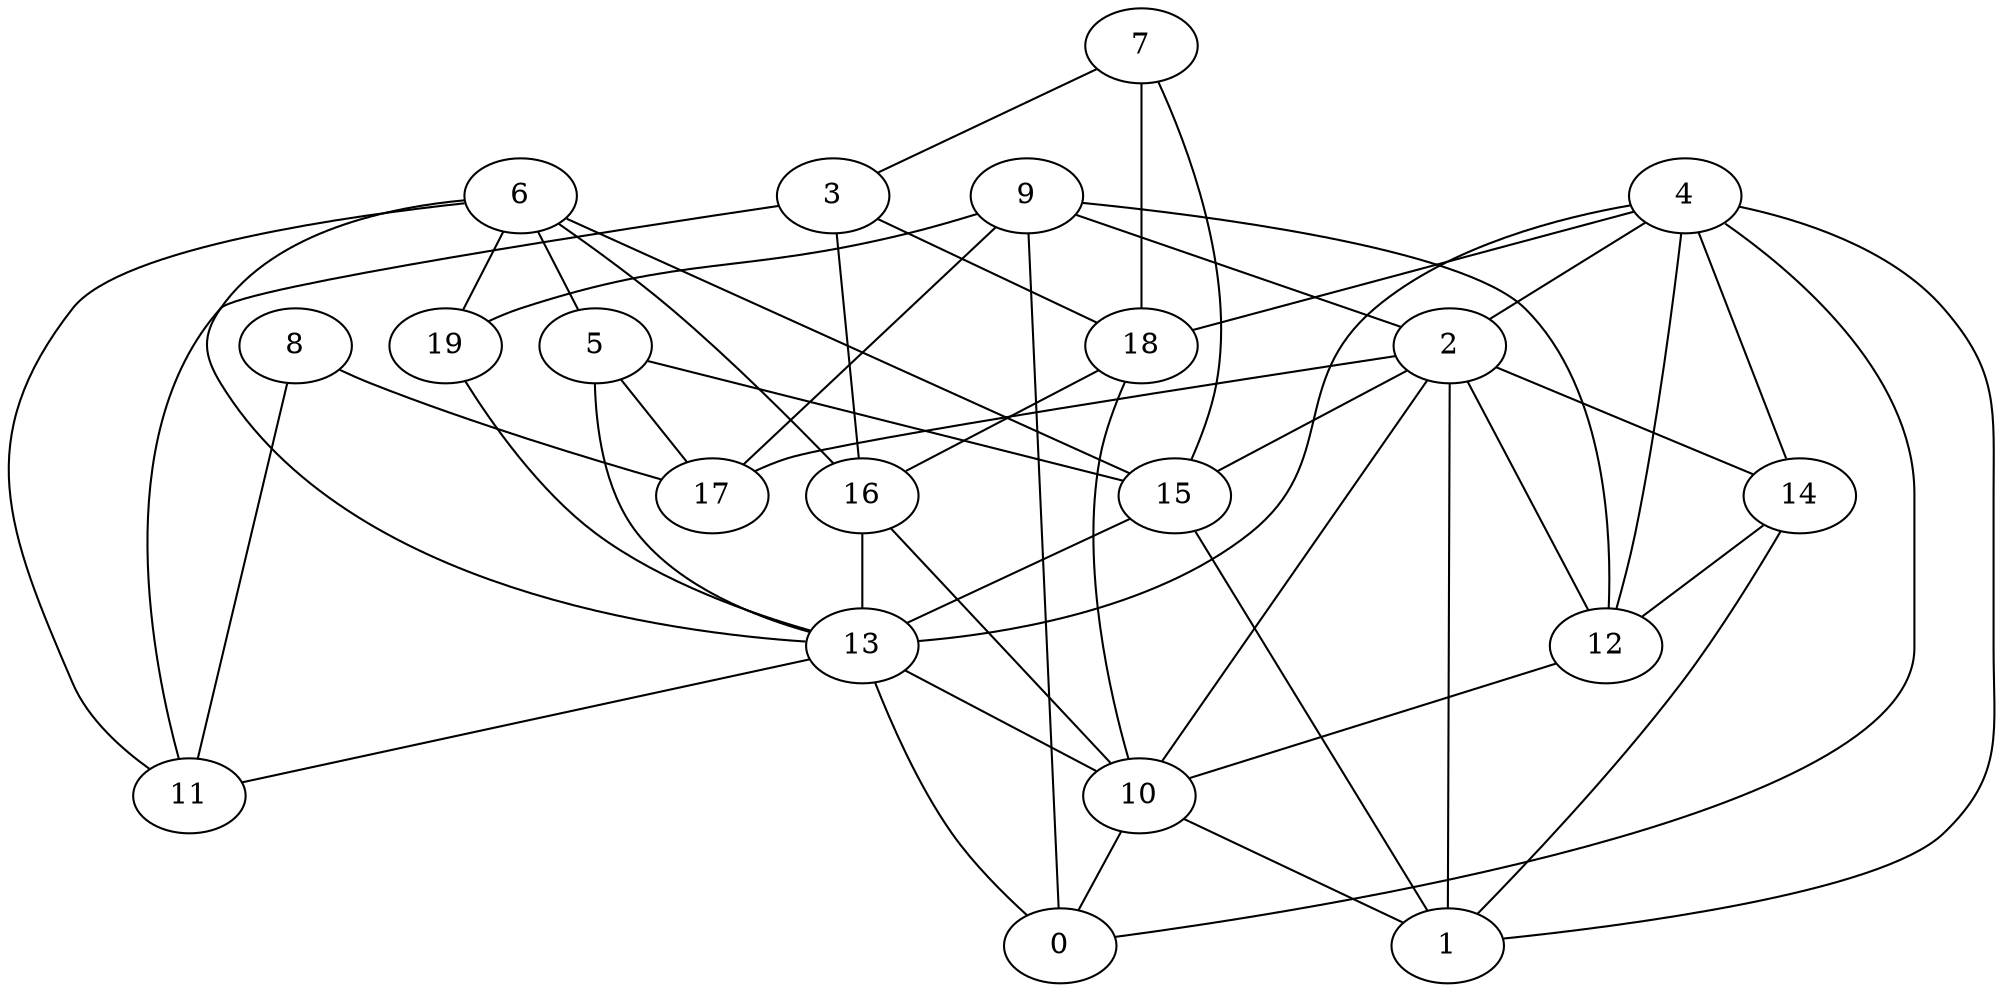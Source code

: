 digraph GG_graph {

subgraph G_graph {
edge [color = black]
"6" -> "5" [dir = none]
"6" -> "11" [dir = none]
"6" -> "15" [dir = none]
"6" -> "16" [dir = none]
"6" -> "19" [dir = none]
"8" -> "11" [dir = none]
"8" -> "17" [dir = none]
"3" -> "18" [dir = none]
"3" -> "16" [dir = none]
"16" -> "13" [dir = none]
"7" -> "15" [dir = none]
"7" -> "18" [dir = none]
"7" -> "3" [dir = none]
"12" -> "10" [dir = none]
"14" -> "1" [dir = none]
"14" -> "12" [dir = none]
"5" -> "15" [dir = none]
"9" -> "0" [dir = none]
"9" -> "19" [dir = none]
"9" -> "2" [dir = none]
"9" -> "17" [dir = none]
"10" -> "1" [dir = none]
"2" -> "1" [dir = none]
"2" -> "12" [dir = none]
"2" -> "15" [dir = none]
"2" -> "17" [dir = none]
"2" -> "14" [dir = none]
"15" -> "13" [dir = none]
"15" -> "1" [dir = none]
"13" -> "11" [dir = none]
"13" -> "0" [dir = none]
"13" -> "10" [dir = none]
"18" -> "16" [dir = none]
"4" -> "14" [dir = none]
"4" -> "13" [dir = none]
"4" -> "2" [dir = none]
"4" -> "0" [dir = none]
"4" -> "18" [dir = none]
"4" -> "12" [dir = none]
"3" -> "11" [dir = none]
"5" -> "13" [dir = none]
"4" -> "1" [dir = none]
"5" -> "17" [dir = none]
"10" -> "0" [dir = none]
"16" -> "10" [dir = none]
"9" -> "12" [dir = none]
"6" -> "13" [dir = none]
"2" -> "10" [dir = none]
"18" -> "10" [dir = none]
"19" -> "13" [dir = none]
}

}
